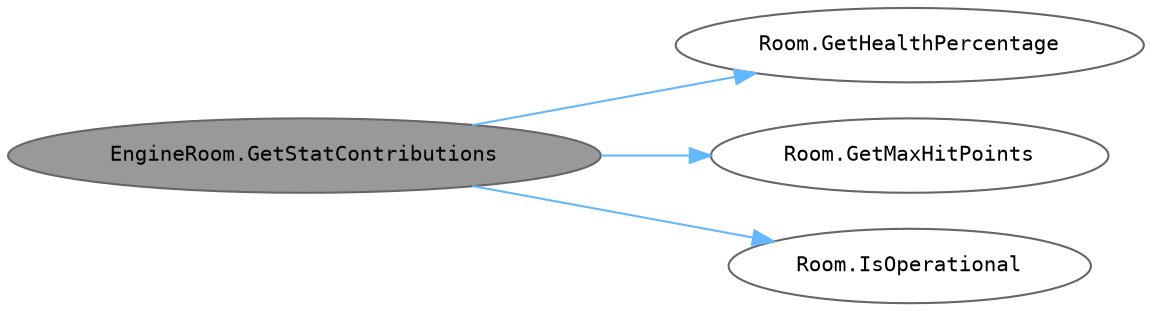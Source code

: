 digraph "EngineRoom.GetStatContributions"
{
 // INTERACTIVE_SVG=YES
 // LATEX_PDF_SIZE
  bgcolor="transparent";
  edge [fontname=Helvetica,fontsize=10,labelfontname=Helvetica,labelfontsize=10];
  node [fontname=Helvetica,fontsize=10,fontname=Consolas fontsize=10 style=filled height=0.2 width=0.4 margin=0.1];
  rankdir="LR";
  Node1 [id="Node000001",label="EngineRoom.GetStatContributions",height=0.2,width=0.4,color="gray40", fillcolor="grey60", style="filled", fontcolor="black",tooltip="이 방이 함선 스탯에 기여하는 값을 계산합니다. 작동 상태 및 손상 정도에 따라 수치가 조정됩니다."];
  Node1 -> Node2 [id="edge1_Node000001_Node000002",color="steelblue1",style="solid",tooltip=" "];
  Node2 [id="Node000002",label="Room.GetHealthPercentage",height=0.2,width=0.4,color="grey40", fillcolor="white", style="filled",URL="$class_room.html#aa9d1b6dc1c2391ceae8e6e09d7b48772",tooltip="체력 퍼센티지를 반환합니다."];
  Node1 -> Node3 [id="edge2_Node000001_Node000003",color="steelblue1",style="solid",tooltip=" "];
  Node3 [id="Node000003",label="Room.GetMaxHitPoints",height=0.2,width=0.4,color="grey40", fillcolor="white", style="filled",URL="$class_room.html#a86dd72d940f51a27a678c96490ae8139",tooltip="최대 체력을 반환합니다."];
  Node1 -> Node4 [id="edge3_Node000001_Node000004",color="steelblue1",style="solid",tooltip=" "];
  Node4 [id="Node000004",label="Room.IsOperational",height=0.2,width=0.4,color="grey40", fillcolor="white", style="filled",URL="$class_room.html#a0f32e752b4605a8bba077145b76b8e98",tooltip="방이 작동 가능한 상태인지 확인합니다."];
}
